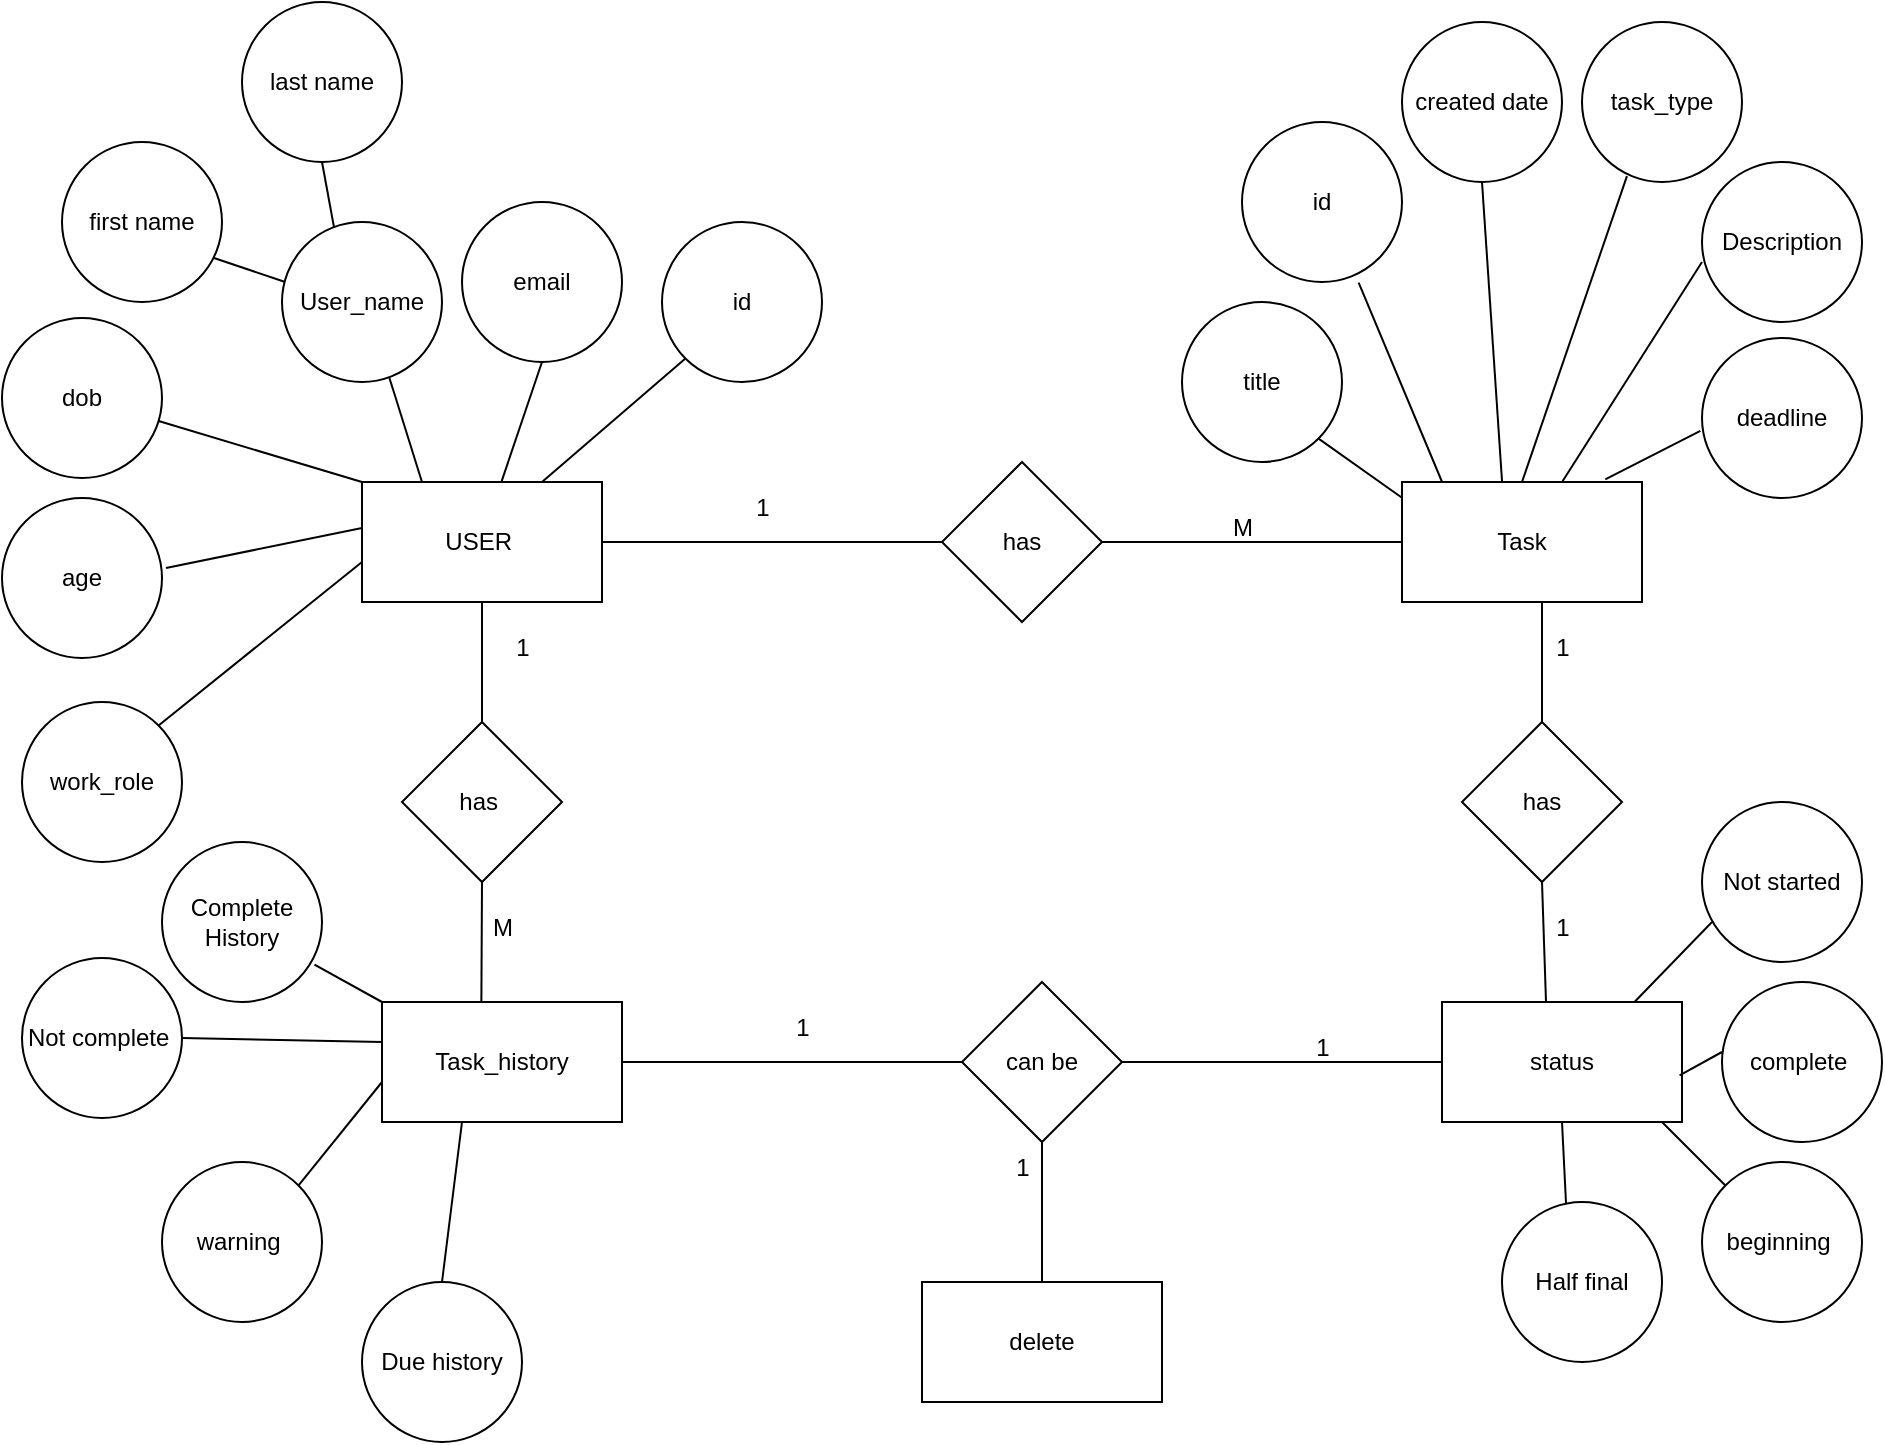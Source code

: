 <mxfile version="24.7.17">
  <diagram name="Page-1" id="1IoqI19y8gQ4V1SydO90">
    <mxGraphModel dx="2578" dy="1016" grid="1" gridSize="10" guides="1" tooltips="1" connect="1" arrows="1" fold="1" page="1" pageScale="1" pageWidth="850" pageHeight="1100" math="0" shadow="0">
      <root>
        <mxCell id="0" />
        <mxCell id="1" parent="0" />
        <mxCell id="vOEnIp3CRmDWtRN5IHtj-1" value="USER&amp;nbsp;" style="rounded=0;whiteSpace=wrap;html=1;" vertex="1" parent="1">
          <mxGeometry x="30" y="240" width="120" height="60" as="geometry" />
        </mxCell>
        <mxCell id="vOEnIp3CRmDWtRN5IHtj-2" value="status" style="rounded=0;whiteSpace=wrap;html=1;" vertex="1" parent="1">
          <mxGeometry x="570" y="500" width="120" height="60" as="geometry" />
        </mxCell>
        <mxCell id="vOEnIp3CRmDWtRN5IHtj-3" value="Task" style="rounded=0;whiteSpace=wrap;html=1;" vertex="1" parent="1">
          <mxGeometry x="550" y="240" width="120" height="60" as="geometry" />
        </mxCell>
        <mxCell id="vOEnIp3CRmDWtRN5IHtj-4" value="has" style="rhombus;whiteSpace=wrap;html=1;" vertex="1" parent="1">
          <mxGeometry x="320" y="230" width="80" height="80" as="geometry" />
        </mxCell>
        <mxCell id="vOEnIp3CRmDWtRN5IHtj-7" value="User_name" style="ellipse;whiteSpace=wrap;html=1;aspect=fixed;" vertex="1" parent="1">
          <mxGeometry x="-10" y="110" width="80" height="80" as="geometry" />
        </mxCell>
        <mxCell id="vOEnIp3CRmDWtRN5IHtj-8" value="dob" style="ellipse;whiteSpace=wrap;html=1;aspect=fixed;" vertex="1" parent="1">
          <mxGeometry x="-150" y="158" width="80" height="80" as="geometry" />
        </mxCell>
        <mxCell id="vOEnIp3CRmDWtRN5IHtj-9" value="email" style="ellipse;whiteSpace=wrap;html=1;aspect=fixed;" vertex="1" parent="1">
          <mxGeometry x="80" y="100" width="80" height="80" as="geometry" />
        </mxCell>
        <mxCell id="vOEnIp3CRmDWtRN5IHtj-10" value="work_role" style="ellipse;whiteSpace=wrap;html=1;aspect=fixed;" vertex="1" parent="1">
          <mxGeometry x="-140" y="350" width="80" height="80" as="geometry" />
        </mxCell>
        <mxCell id="vOEnIp3CRmDWtRN5IHtj-11" value="age" style="ellipse;whiteSpace=wrap;html=1;aspect=fixed;" vertex="1" parent="1">
          <mxGeometry x="-150" y="248" width="80" height="80" as="geometry" />
        </mxCell>
        <mxCell id="vOEnIp3CRmDWtRN5IHtj-12" value="last name" style="ellipse;whiteSpace=wrap;html=1;aspect=fixed;" vertex="1" parent="1">
          <mxGeometry x="-30" width="80" height="80" as="geometry" />
        </mxCell>
        <mxCell id="vOEnIp3CRmDWtRN5IHtj-13" value="first name" style="ellipse;whiteSpace=wrap;html=1;aspect=fixed;" vertex="1" parent="1">
          <mxGeometry x="-120" y="70" width="80" height="80" as="geometry" />
        </mxCell>
        <mxCell id="vOEnIp3CRmDWtRN5IHtj-30" value="" style="endArrow=none;html=1;rounded=0;entryX=0;entryY=0;entryDx=0;entryDy=0;" edge="1" parent="1" source="vOEnIp3CRmDWtRN5IHtj-8" target="vOEnIp3CRmDWtRN5IHtj-1">
          <mxGeometry width="50" height="50" relative="1" as="geometry">
            <mxPoint x="20" y="350" as="sourcePoint" />
            <mxPoint x="70" y="300" as="targetPoint" />
          </mxGeometry>
        </mxCell>
        <mxCell id="vOEnIp3CRmDWtRN5IHtj-33" value="" style="endArrow=none;html=1;rounded=0;exitX=0.25;exitY=0;exitDx=0;exitDy=0;entryX=0.67;entryY=0.97;entryDx=0;entryDy=0;entryPerimeter=0;" edge="1" parent="1" source="vOEnIp3CRmDWtRN5IHtj-1" target="vOEnIp3CRmDWtRN5IHtj-7">
          <mxGeometry width="50" height="50" relative="1" as="geometry">
            <mxPoint x="-5" y="240" as="sourcePoint" />
            <mxPoint x="45" y="190" as="targetPoint" />
          </mxGeometry>
        </mxCell>
        <mxCell id="vOEnIp3CRmDWtRN5IHtj-34" value="" style="endArrow=none;html=1;rounded=0;entryX=0.5;entryY=1;entryDx=0;entryDy=0;exitX=0.582;exitY=-0.007;exitDx=0;exitDy=0;exitPerimeter=0;" edge="1" parent="1" source="vOEnIp3CRmDWtRN5IHtj-1" target="vOEnIp3CRmDWtRN5IHtj-9">
          <mxGeometry width="50" height="50" relative="1" as="geometry">
            <mxPoint x="98" y="237" as="sourcePoint" />
            <mxPoint x="150" y="180" as="targetPoint" />
          </mxGeometry>
        </mxCell>
        <mxCell id="vOEnIp3CRmDWtRN5IHtj-35" value="" style="endArrow=none;html=1;rounded=0;exitX=0.75;exitY=0;exitDx=0;exitDy=0;entryX=0;entryY=1;entryDx=0;entryDy=0;" edge="1" parent="1" source="vOEnIp3CRmDWtRN5IHtj-1" target="vOEnIp3CRmDWtRN5IHtj-41">
          <mxGeometry width="50" height="50" relative="1" as="geometry">
            <mxPoint x="140" y="230" as="sourcePoint" />
            <mxPoint x="190" y="180" as="targetPoint" />
          </mxGeometry>
        </mxCell>
        <mxCell id="vOEnIp3CRmDWtRN5IHtj-36" value="" style="endArrow=none;html=1;rounded=0;entryX=0.5;entryY=1;entryDx=0;entryDy=0;exitX=0.325;exitY=0.033;exitDx=0;exitDy=0;exitPerimeter=0;" edge="1" parent="1" source="vOEnIp3CRmDWtRN5IHtj-7" target="vOEnIp3CRmDWtRN5IHtj-12">
          <mxGeometry width="50" height="50" relative="1" as="geometry">
            <mxPoint x="16" y="110" as="sourcePoint" />
            <mxPoint x="110" y="70" as="targetPoint" />
          </mxGeometry>
        </mxCell>
        <mxCell id="vOEnIp3CRmDWtRN5IHtj-37" value="" style="endArrow=none;html=1;rounded=0;entryX=0.95;entryY=0.725;entryDx=0;entryDy=0;entryPerimeter=0;exitX=0.015;exitY=0.373;exitDx=0;exitDy=0;exitPerimeter=0;" edge="1" parent="1" source="vOEnIp3CRmDWtRN5IHtj-7" target="vOEnIp3CRmDWtRN5IHtj-13">
          <mxGeometry width="50" height="50" relative="1" as="geometry">
            <mxPoint x="-10" y="140" as="sourcePoint" />
            <mxPoint x="10" y="100" as="targetPoint" />
          </mxGeometry>
        </mxCell>
        <mxCell id="vOEnIp3CRmDWtRN5IHtj-41" value="id" style="ellipse;whiteSpace=wrap;html=1;aspect=fixed;" vertex="1" parent="1">
          <mxGeometry x="180" y="110" width="80" height="80" as="geometry" />
        </mxCell>
        <mxCell id="vOEnIp3CRmDWtRN5IHtj-44" value="1" style="text;html=1;align=center;verticalAlign=middle;resizable=0;points=[];autosize=1;strokeColor=none;fillColor=none;" vertex="1" parent="1">
          <mxGeometry x="215" y="238" width="30" height="30" as="geometry" />
        </mxCell>
        <mxCell id="vOEnIp3CRmDWtRN5IHtj-45" value="M" style="text;html=1;align=center;verticalAlign=middle;resizable=0;points=[];autosize=1;strokeColor=none;fillColor=none;" vertex="1" parent="1">
          <mxGeometry x="455" y="248" width="30" height="30" as="geometry" />
        </mxCell>
        <mxCell id="vOEnIp3CRmDWtRN5IHtj-46" value="title" style="ellipse;whiteSpace=wrap;html=1;aspect=fixed;" vertex="1" parent="1">
          <mxGeometry x="440" y="150" width="80" height="80" as="geometry" />
        </mxCell>
        <mxCell id="vOEnIp3CRmDWtRN5IHtj-47" value="id" style="ellipse;whiteSpace=wrap;html=1;aspect=fixed;" vertex="1" parent="1">
          <mxGeometry x="470" y="60" width="80" height="80" as="geometry" />
        </mxCell>
        <mxCell id="vOEnIp3CRmDWtRN5IHtj-49" value="Description" style="ellipse;whiteSpace=wrap;html=1;aspect=fixed;" vertex="1" parent="1">
          <mxGeometry x="700" y="80" width="80" height="80" as="geometry" />
        </mxCell>
        <mxCell id="vOEnIp3CRmDWtRN5IHtj-52" value="deadline" style="ellipse;whiteSpace=wrap;html=1;aspect=fixed;" vertex="1" parent="1">
          <mxGeometry x="700" y="168" width="80" height="80" as="geometry" />
        </mxCell>
        <mxCell id="vOEnIp3CRmDWtRN5IHtj-54" value="created date" style="ellipse;whiteSpace=wrap;html=1;aspect=fixed;" vertex="1" parent="1">
          <mxGeometry x="550" y="10" width="80" height="80" as="geometry" />
        </mxCell>
        <mxCell id="vOEnIp3CRmDWtRN5IHtj-56" value="task_type" style="ellipse;whiteSpace=wrap;html=1;aspect=fixed;" vertex="1" parent="1">
          <mxGeometry x="640" y="10" width="80" height="80" as="geometry" />
        </mxCell>
        <mxCell id="vOEnIp3CRmDWtRN5IHtj-57" value="" style="endArrow=none;html=1;rounded=0;exitX=1;exitY=1;exitDx=0;exitDy=0;entryX=0;entryY=0.131;entryDx=0;entryDy=0;entryPerimeter=0;" edge="1" parent="1" source="vOEnIp3CRmDWtRN5IHtj-46" target="vOEnIp3CRmDWtRN5IHtj-3">
          <mxGeometry width="50" height="50" relative="1" as="geometry">
            <mxPoint x="510" y="288" as="sourcePoint" />
            <mxPoint x="550" y="238" as="targetPoint" />
          </mxGeometry>
        </mxCell>
        <mxCell id="vOEnIp3CRmDWtRN5IHtj-58" value="" style="endArrow=none;html=1;rounded=0;exitX=0.167;exitY=0;exitDx=0;exitDy=0;exitPerimeter=0;entryX=0.729;entryY=1.004;entryDx=0;entryDy=0;entryPerimeter=0;" edge="1" parent="1" source="vOEnIp3CRmDWtRN5IHtj-3" target="vOEnIp3CRmDWtRN5IHtj-47">
          <mxGeometry width="50" height="50" relative="1" as="geometry">
            <mxPoint x="500" y="168" as="sourcePoint" />
            <mxPoint x="550" y="118" as="targetPoint" />
          </mxGeometry>
        </mxCell>
        <mxCell id="vOEnIp3CRmDWtRN5IHtj-59" value="" style="endArrow=none;html=1;rounded=0;entryX=0.5;entryY=1;entryDx=0;entryDy=0;exitX=0.417;exitY=0;exitDx=0;exitDy=0;exitPerimeter=0;" edge="1" parent="1" source="vOEnIp3CRmDWtRN5IHtj-3" target="vOEnIp3CRmDWtRN5IHtj-54">
          <mxGeometry width="50" height="50" relative="1" as="geometry">
            <mxPoint x="600" y="188" as="sourcePoint" />
            <mxPoint x="650" y="138" as="targetPoint" />
          </mxGeometry>
        </mxCell>
        <mxCell id="vOEnIp3CRmDWtRN5IHtj-60" value="" style="endArrow=none;html=1;rounded=0;entryX=0.281;entryY=0.963;entryDx=0;entryDy=0;entryPerimeter=0;exitX=0.5;exitY=0;exitDx=0;exitDy=0;" edge="1" parent="1" source="vOEnIp3CRmDWtRN5IHtj-3" target="vOEnIp3CRmDWtRN5IHtj-56">
          <mxGeometry width="50" height="50" relative="1" as="geometry">
            <mxPoint x="610" y="198" as="sourcePoint" />
            <mxPoint x="660" y="148" as="targetPoint" />
          </mxGeometry>
        </mxCell>
        <mxCell id="vOEnIp3CRmDWtRN5IHtj-61" value="" style="endArrow=none;html=1;rounded=0;entryX=0;entryY=0.625;entryDx=0;entryDy=0;entryPerimeter=0;exitX=0.667;exitY=0;exitDx=0;exitDy=0;exitPerimeter=0;" edge="1" parent="1" source="vOEnIp3CRmDWtRN5IHtj-3" target="vOEnIp3CRmDWtRN5IHtj-49">
          <mxGeometry width="50" height="50" relative="1" as="geometry">
            <mxPoint x="620" y="208" as="sourcePoint" />
            <mxPoint x="670" y="158" as="targetPoint" />
          </mxGeometry>
        </mxCell>
        <mxCell id="vOEnIp3CRmDWtRN5IHtj-62" value="" style="endArrow=none;html=1;rounded=0;entryX=-0.01;entryY=0.581;entryDx=0;entryDy=0;entryPerimeter=0;exitX=0.847;exitY=-0.022;exitDx=0;exitDy=0;exitPerimeter=0;" edge="1" parent="1" source="vOEnIp3CRmDWtRN5IHtj-3" target="vOEnIp3CRmDWtRN5IHtj-52">
          <mxGeometry width="50" height="50" relative="1" as="geometry">
            <mxPoint x="630" y="218" as="sourcePoint" />
            <mxPoint x="680" y="168" as="targetPoint" />
          </mxGeometry>
        </mxCell>
        <mxCell id="vOEnIp3CRmDWtRN5IHtj-64" value="" style="endArrow=none;html=1;rounded=0;" edge="1" parent="1">
          <mxGeometry width="50" height="50" relative="1" as="geometry">
            <mxPoint x="-68" y="283" as="sourcePoint" />
            <mxPoint x="30" y="263" as="targetPoint" />
          </mxGeometry>
        </mxCell>
        <mxCell id="vOEnIp3CRmDWtRN5IHtj-65" value="" style="endArrow=none;html=1;rounded=0;exitX=1;exitY=0;exitDx=0;exitDy=0;" edge="1" parent="1" source="vOEnIp3CRmDWtRN5IHtj-10">
          <mxGeometry width="50" height="50" relative="1" as="geometry">
            <mxPoint x="-20" y="330" as="sourcePoint" />
            <mxPoint x="30" y="280" as="targetPoint" />
          </mxGeometry>
        </mxCell>
        <mxCell id="vOEnIp3CRmDWtRN5IHtj-66" value="has" style="rhombus;whiteSpace=wrap;html=1;" vertex="1" parent="1">
          <mxGeometry x="580" y="360" width="80" height="80" as="geometry" />
        </mxCell>
        <mxCell id="vOEnIp3CRmDWtRN5IHtj-67" value="" style="endArrow=none;html=1;rounded=0;exitX=1;exitY=0.5;exitDx=0;exitDy=0;entryX=0;entryY=0.5;entryDx=0;entryDy=0;" edge="1" parent="1" source="vOEnIp3CRmDWtRN5IHtj-1" target="vOEnIp3CRmDWtRN5IHtj-4">
          <mxGeometry width="50" height="50" relative="1" as="geometry">
            <mxPoint x="350" y="240" as="sourcePoint" />
            <mxPoint x="400" y="190" as="targetPoint" />
          </mxGeometry>
        </mxCell>
        <mxCell id="vOEnIp3CRmDWtRN5IHtj-68" value="" style="endArrow=none;html=1;rounded=0;entryX=0;entryY=0.5;entryDx=0;entryDy=0;exitX=1;exitY=0.5;exitDx=0;exitDy=0;" edge="1" parent="1" source="vOEnIp3CRmDWtRN5IHtj-4" target="vOEnIp3CRmDWtRN5IHtj-3">
          <mxGeometry width="50" height="50" relative="1" as="geometry">
            <mxPoint x="350" y="240" as="sourcePoint" />
            <mxPoint x="400" y="190" as="targetPoint" />
          </mxGeometry>
        </mxCell>
        <mxCell id="vOEnIp3CRmDWtRN5IHtj-70" value="" style="endArrow=none;html=1;rounded=0;" edge="1" parent="1" source="vOEnIp3CRmDWtRN5IHtj-66">
          <mxGeometry width="50" height="50" relative="1" as="geometry">
            <mxPoint x="570" y="350" as="sourcePoint" />
            <mxPoint x="620" y="300" as="targetPoint" />
          </mxGeometry>
        </mxCell>
        <mxCell id="vOEnIp3CRmDWtRN5IHtj-71" value="" style="endArrow=none;html=1;rounded=0;" edge="1" parent="1">
          <mxGeometry width="50" height="50" relative="1" as="geometry">
            <mxPoint x="622" y="500" as="sourcePoint" />
            <mxPoint x="620" y="440" as="targetPoint" />
          </mxGeometry>
        </mxCell>
        <mxCell id="vOEnIp3CRmDWtRN5IHtj-72" value="beginning&amp;nbsp;" style="ellipse;whiteSpace=wrap;html=1;aspect=fixed;" vertex="1" parent="1">
          <mxGeometry x="700" y="580" width="80" height="80" as="geometry" />
        </mxCell>
        <mxCell id="vOEnIp3CRmDWtRN5IHtj-73" value="complete&amp;nbsp;" style="ellipse;whiteSpace=wrap;html=1;aspect=fixed;" vertex="1" parent="1">
          <mxGeometry x="710" y="490" width="80" height="80" as="geometry" />
        </mxCell>
        <mxCell id="vOEnIp3CRmDWtRN5IHtj-74" value="Not started" style="ellipse;whiteSpace=wrap;html=1;aspect=fixed;" vertex="1" parent="1">
          <mxGeometry x="700" y="400" width="80" height="80" as="geometry" />
        </mxCell>
        <mxCell id="vOEnIp3CRmDWtRN5IHtj-78" value="Half final" style="ellipse;whiteSpace=wrap;html=1;aspect=fixed;" vertex="1" parent="1">
          <mxGeometry x="600" y="600" width="80" height="80" as="geometry" />
        </mxCell>
        <mxCell id="vOEnIp3CRmDWtRN5IHtj-79" value="" style="endArrow=none;html=1;rounded=0;exitX=0;exitY=0;exitDx=0;exitDy=0;" edge="1" parent="1" source="vOEnIp3CRmDWtRN5IHtj-72">
          <mxGeometry width="50" height="50" relative="1" as="geometry">
            <mxPoint x="630" y="610" as="sourcePoint" />
            <mxPoint x="680" y="560" as="targetPoint" />
          </mxGeometry>
        </mxCell>
        <mxCell id="vOEnIp3CRmDWtRN5IHtj-80" value="" style="endArrow=none;html=1;rounded=0;exitX=0.4;exitY=0.006;exitDx=0;exitDy=0;exitPerimeter=0;" edge="1" parent="1" source="vOEnIp3CRmDWtRN5IHtj-78">
          <mxGeometry width="50" height="50" relative="1" as="geometry">
            <mxPoint x="580" y="610" as="sourcePoint" />
            <mxPoint x="630" y="560" as="targetPoint" />
          </mxGeometry>
        </mxCell>
        <mxCell id="vOEnIp3CRmDWtRN5IHtj-81" value="" style="endArrow=none;html=1;rounded=0;exitX=0.99;exitY=0.612;exitDx=0;exitDy=0;exitPerimeter=0;" edge="1" parent="1" source="vOEnIp3CRmDWtRN5IHtj-2">
          <mxGeometry width="50" height="50" relative="1" as="geometry">
            <mxPoint x="660" y="575" as="sourcePoint" />
            <mxPoint x="710" y="525" as="targetPoint" />
          </mxGeometry>
        </mxCell>
        <mxCell id="vOEnIp3CRmDWtRN5IHtj-82" value="" style="endArrow=none;html=1;rounded=0;exitX=0.804;exitY=-0.004;exitDx=0;exitDy=0;exitPerimeter=0;" edge="1" parent="1" source="vOEnIp3CRmDWtRN5IHtj-2">
          <mxGeometry width="50" height="50" relative="1" as="geometry">
            <mxPoint x="655" y="510" as="sourcePoint" />
            <mxPoint x="705" y="460" as="targetPoint" />
          </mxGeometry>
        </mxCell>
        <mxCell id="vOEnIp3CRmDWtRN5IHtj-83" value="1" style="text;html=1;align=center;verticalAlign=middle;resizable=0;points=[];autosize=1;strokeColor=none;fillColor=none;" vertex="1" parent="1">
          <mxGeometry x="615" y="308" width="30" height="30" as="geometry" />
        </mxCell>
        <mxCell id="vOEnIp3CRmDWtRN5IHtj-84" value="1" style="text;html=1;align=center;verticalAlign=middle;resizable=0;points=[];autosize=1;strokeColor=none;fillColor=none;" vertex="1" parent="1">
          <mxGeometry x="615" y="448" width="30" height="30" as="geometry" />
        </mxCell>
        <mxCell id="vOEnIp3CRmDWtRN5IHtj-85" value="has&amp;nbsp;" style="rhombus;whiteSpace=wrap;html=1;" vertex="1" parent="1">
          <mxGeometry x="50" y="360" width="80" height="80" as="geometry" />
        </mxCell>
        <mxCell id="vOEnIp3CRmDWtRN5IHtj-86" value="Task_history" style="rounded=0;whiteSpace=wrap;html=1;" vertex="1" parent="1">
          <mxGeometry x="40" y="500" width="120" height="60" as="geometry" />
        </mxCell>
        <mxCell id="vOEnIp3CRmDWtRN5IHtj-87" value="" style="endArrow=none;html=1;rounded=0;exitX=0.5;exitY=0;exitDx=0;exitDy=0;" edge="1" parent="1" source="vOEnIp3CRmDWtRN5IHtj-85">
          <mxGeometry width="50" height="50" relative="1" as="geometry">
            <mxPoint x="40" y="350" as="sourcePoint" />
            <mxPoint x="90" y="300" as="targetPoint" />
          </mxGeometry>
        </mxCell>
        <mxCell id="vOEnIp3CRmDWtRN5IHtj-88" value="" style="endArrow=none;html=1;rounded=0;exitX=0.414;exitY=0.006;exitDx=0;exitDy=0;exitPerimeter=0;" edge="1" parent="1" source="vOEnIp3CRmDWtRN5IHtj-86">
          <mxGeometry width="50" height="50" relative="1" as="geometry">
            <mxPoint x="40" y="490" as="sourcePoint" />
            <mxPoint x="90" y="440" as="targetPoint" />
          </mxGeometry>
        </mxCell>
        <mxCell id="vOEnIp3CRmDWtRN5IHtj-89" value="Complete History" style="ellipse;whiteSpace=wrap;html=1;aspect=fixed;" vertex="1" parent="1">
          <mxGeometry x="-70" y="420" width="80" height="80" as="geometry" />
        </mxCell>
        <mxCell id="vOEnIp3CRmDWtRN5IHtj-90" value="Due history" style="ellipse;whiteSpace=wrap;html=1;aspect=fixed;" vertex="1" parent="1">
          <mxGeometry x="30" y="640" width="80" height="80" as="geometry" />
        </mxCell>
        <mxCell id="vOEnIp3CRmDWtRN5IHtj-91" value="warning&amp;nbsp;" style="ellipse;whiteSpace=wrap;html=1;aspect=fixed;" vertex="1" parent="1">
          <mxGeometry x="-70" y="580" width="80" height="80" as="geometry" />
        </mxCell>
        <mxCell id="vOEnIp3CRmDWtRN5IHtj-92" value="Not complete&amp;nbsp;" style="ellipse;whiteSpace=wrap;html=1;aspect=fixed;" vertex="1" parent="1">
          <mxGeometry x="-140" y="478" width="80" height="80" as="geometry" />
        </mxCell>
        <mxCell id="vOEnIp3CRmDWtRN5IHtj-93" value="" style="endArrow=none;html=1;rounded=0;exitX=1;exitY=0;exitDx=0;exitDy=0;" edge="1" parent="1" source="vOEnIp3CRmDWtRN5IHtj-91">
          <mxGeometry width="50" height="50" relative="1" as="geometry">
            <mxPoint y="590" as="sourcePoint" />
            <mxPoint x="40" y="540" as="targetPoint" />
          </mxGeometry>
        </mxCell>
        <mxCell id="vOEnIp3CRmDWtRN5IHtj-94" value="" style="endArrow=none;html=1;rounded=0;exitX=1;exitY=0.5;exitDx=0;exitDy=0;" edge="1" parent="1" source="vOEnIp3CRmDWtRN5IHtj-92">
          <mxGeometry width="50" height="50" relative="1" as="geometry">
            <mxPoint x="-10" y="570" as="sourcePoint" />
            <mxPoint x="40" y="520" as="targetPoint" />
          </mxGeometry>
        </mxCell>
        <mxCell id="vOEnIp3CRmDWtRN5IHtj-95" value="" style="endArrow=none;html=1;rounded=0;exitX=0.953;exitY=0.767;exitDx=0;exitDy=0;exitPerimeter=0;" edge="1" parent="1" source="vOEnIp3CRmDWtRN5IHtj-89">
          <mxGeometry width="50" height="50" relative="1" as="geometry">
            <mxPoint x="-10" y="550" as="sourcePoint" />
            <mxPoint x="40" y="500" as="targetPoint" />
          </mxGeometry>
        </mxCell>
        <mxCell id="vOEnIp3CRmDWtRN5IHtj-96" value="" style="endArrow=none;html=1;rounded=0;exitX=0.5;exitY=0;exitDx=0;exitDy=0;" edge="1" parent="1" source="vOEnIp3CRmDWtRN5IHtj-90">
          <mxGeometry width="50" height="50" relative="1" as="geometry">
            <mxPoint x="30" y="610" as="sourcePoint" />
            <mxPoint x="80" y="560" as="targetPoint" />
          </mxGeometry>
        </mxCell>
        <mxCell id="vOEnIp3CRmDWtRN5IHtj-97" value="1" style="text;html=1;align=center;verticalAlign=middle;resizable=0;points=[];autosize=1;strokeColor=none;fillColor=none;" vertex="1" parent="1">
          <mxGeometry x="95" y="308" width="30" height="30" as="geometry" />
        </mxCell>
        <mxCell id="vOEnIp3CRmDWtRN5IHtj-98" value="M" style="text;html=1;align=center;verticalAlign=middle;resizable=0;points=[];autosize=1;strokeColor=none;fillColor=none;" vertex="1" parent="1">
          <mxGeometry x="85" y="448" width="30" height="30" as="geometry" />
        </mxCell>
        <mxCell id="vOEnIp3CRmDWtRN5IHtj-99" value="can be" style="rhombus;whiteSpace=wrap;html=1;" vertex="1" parent="1">
          <mxGeometry x="330" y="490" width="80" height="80" as="geometry" />
        </mxCell>
        <mxCell id="vOEnIp3CRmDWtRN5IHtj-100" value="" style="endArrow=none;html=1;rounded=0;entryX=0;entryY=0.5;entryDx=0;entryDy=0;exitX=1;exitY=0.5;exitDx=0;exitDy=0;" edge="1" parent="1" source="vOEnIp3CRmDWtRN5IHtj-86" target="vOEnIp3CRmDWtRN5IHtj-99">
          <mxGeometry width="50" height="50" relative="1" as="geometry">
            <mxPoint x="160" y="530" as="sourcePoint" />
            <mxPoint x="210" y="480" as="targetPoint" />
          </mxGeometry>
        </mxCell>
        <mxCell id="vOEnIp3CRmDWtRN5IHtj-102" value="" style="endArrow=none;html=1;rounded=0;entryX=0;entryY=0.5;entryDx=0;entryDy=0;" edge="1" parent="1" target="vOEnIp3CRmDWtRN5IHtj-2">
          <mxGeometry width="50" height="50" relative="1" as="geometry">
            <mxPoint x="410" y="530" as="sourcePoint" />
            <mxPoint x="460" y="480" as="targetPoint" />
          </mxGeometry>
        </mxCell>
        <mxCell id="vOEnIp3CRmDWtRN5IHtj-104" value="delete" style="rounded=0;whiteSpace=wrap;html=1;" vertex="1" parent="1">
          <mxGeometry x="310" y="640" width="120" height="60" as="geometry" />
        </mxCell>
        <mxCell id="vOEnIp3CRmDWtRN5IHtj-105" value="" style="endArrow=none;html=1;rounded=0;exitX=0.5;exitY=0;exitDx=0;exitDy=0;" edge="1" parent="1" source="vOEnIp3CRmDWtRN5IHtj-104">
          <mxGeometry width="50" height="50" relative="1" as="geometry">
            <mxPoint x="320" y="620" as="sourcePoint" />
            <mxPoint x="370" y="570" as="targetPoint" />
          </mxGeometry>
        </mxCell>
        <mxCell id="vOEnIp3CRmDWtRN5IHtj-106" value="1" style="text;html=1;align=center;verticalAlign=middle;resizable=0;points=[];autosize=1;strokeColor=none;fillColor=none;" vertex="1" parent="1">
          <mxGeometry x="235" y="498" width="30" height="30" as="geometry" />
        </mxCell>
        <mxCell id="vOEnIp3CRmDWtRN5IHtj-107" value="1" style="text;html=1;align=center;verticalAlign=middle;resizable=0;points=[];autosize=1;strokeColor=none;fillColor=none;" vertex="1" parent="1">
          <mxGeometry x="495" y="508" width="30" height="30" as="geometry" />
        </mxCell>
        <mxCell id="vOEnIp3CRmDWtRN5IHtj-108" value="1" style="text;html=1;align=center;verticalAlign=middle;resizable=0;points=[];autosize=1;strokeColor=none;fillColor=none;" vertex="1" parent="1">
          <mxGeometry x="345" y="568" width="30" height="30" as="geometry" />
        </mxCell>
      </root>
    </mxGraphModel>
  </diagram>
</mxfile>
